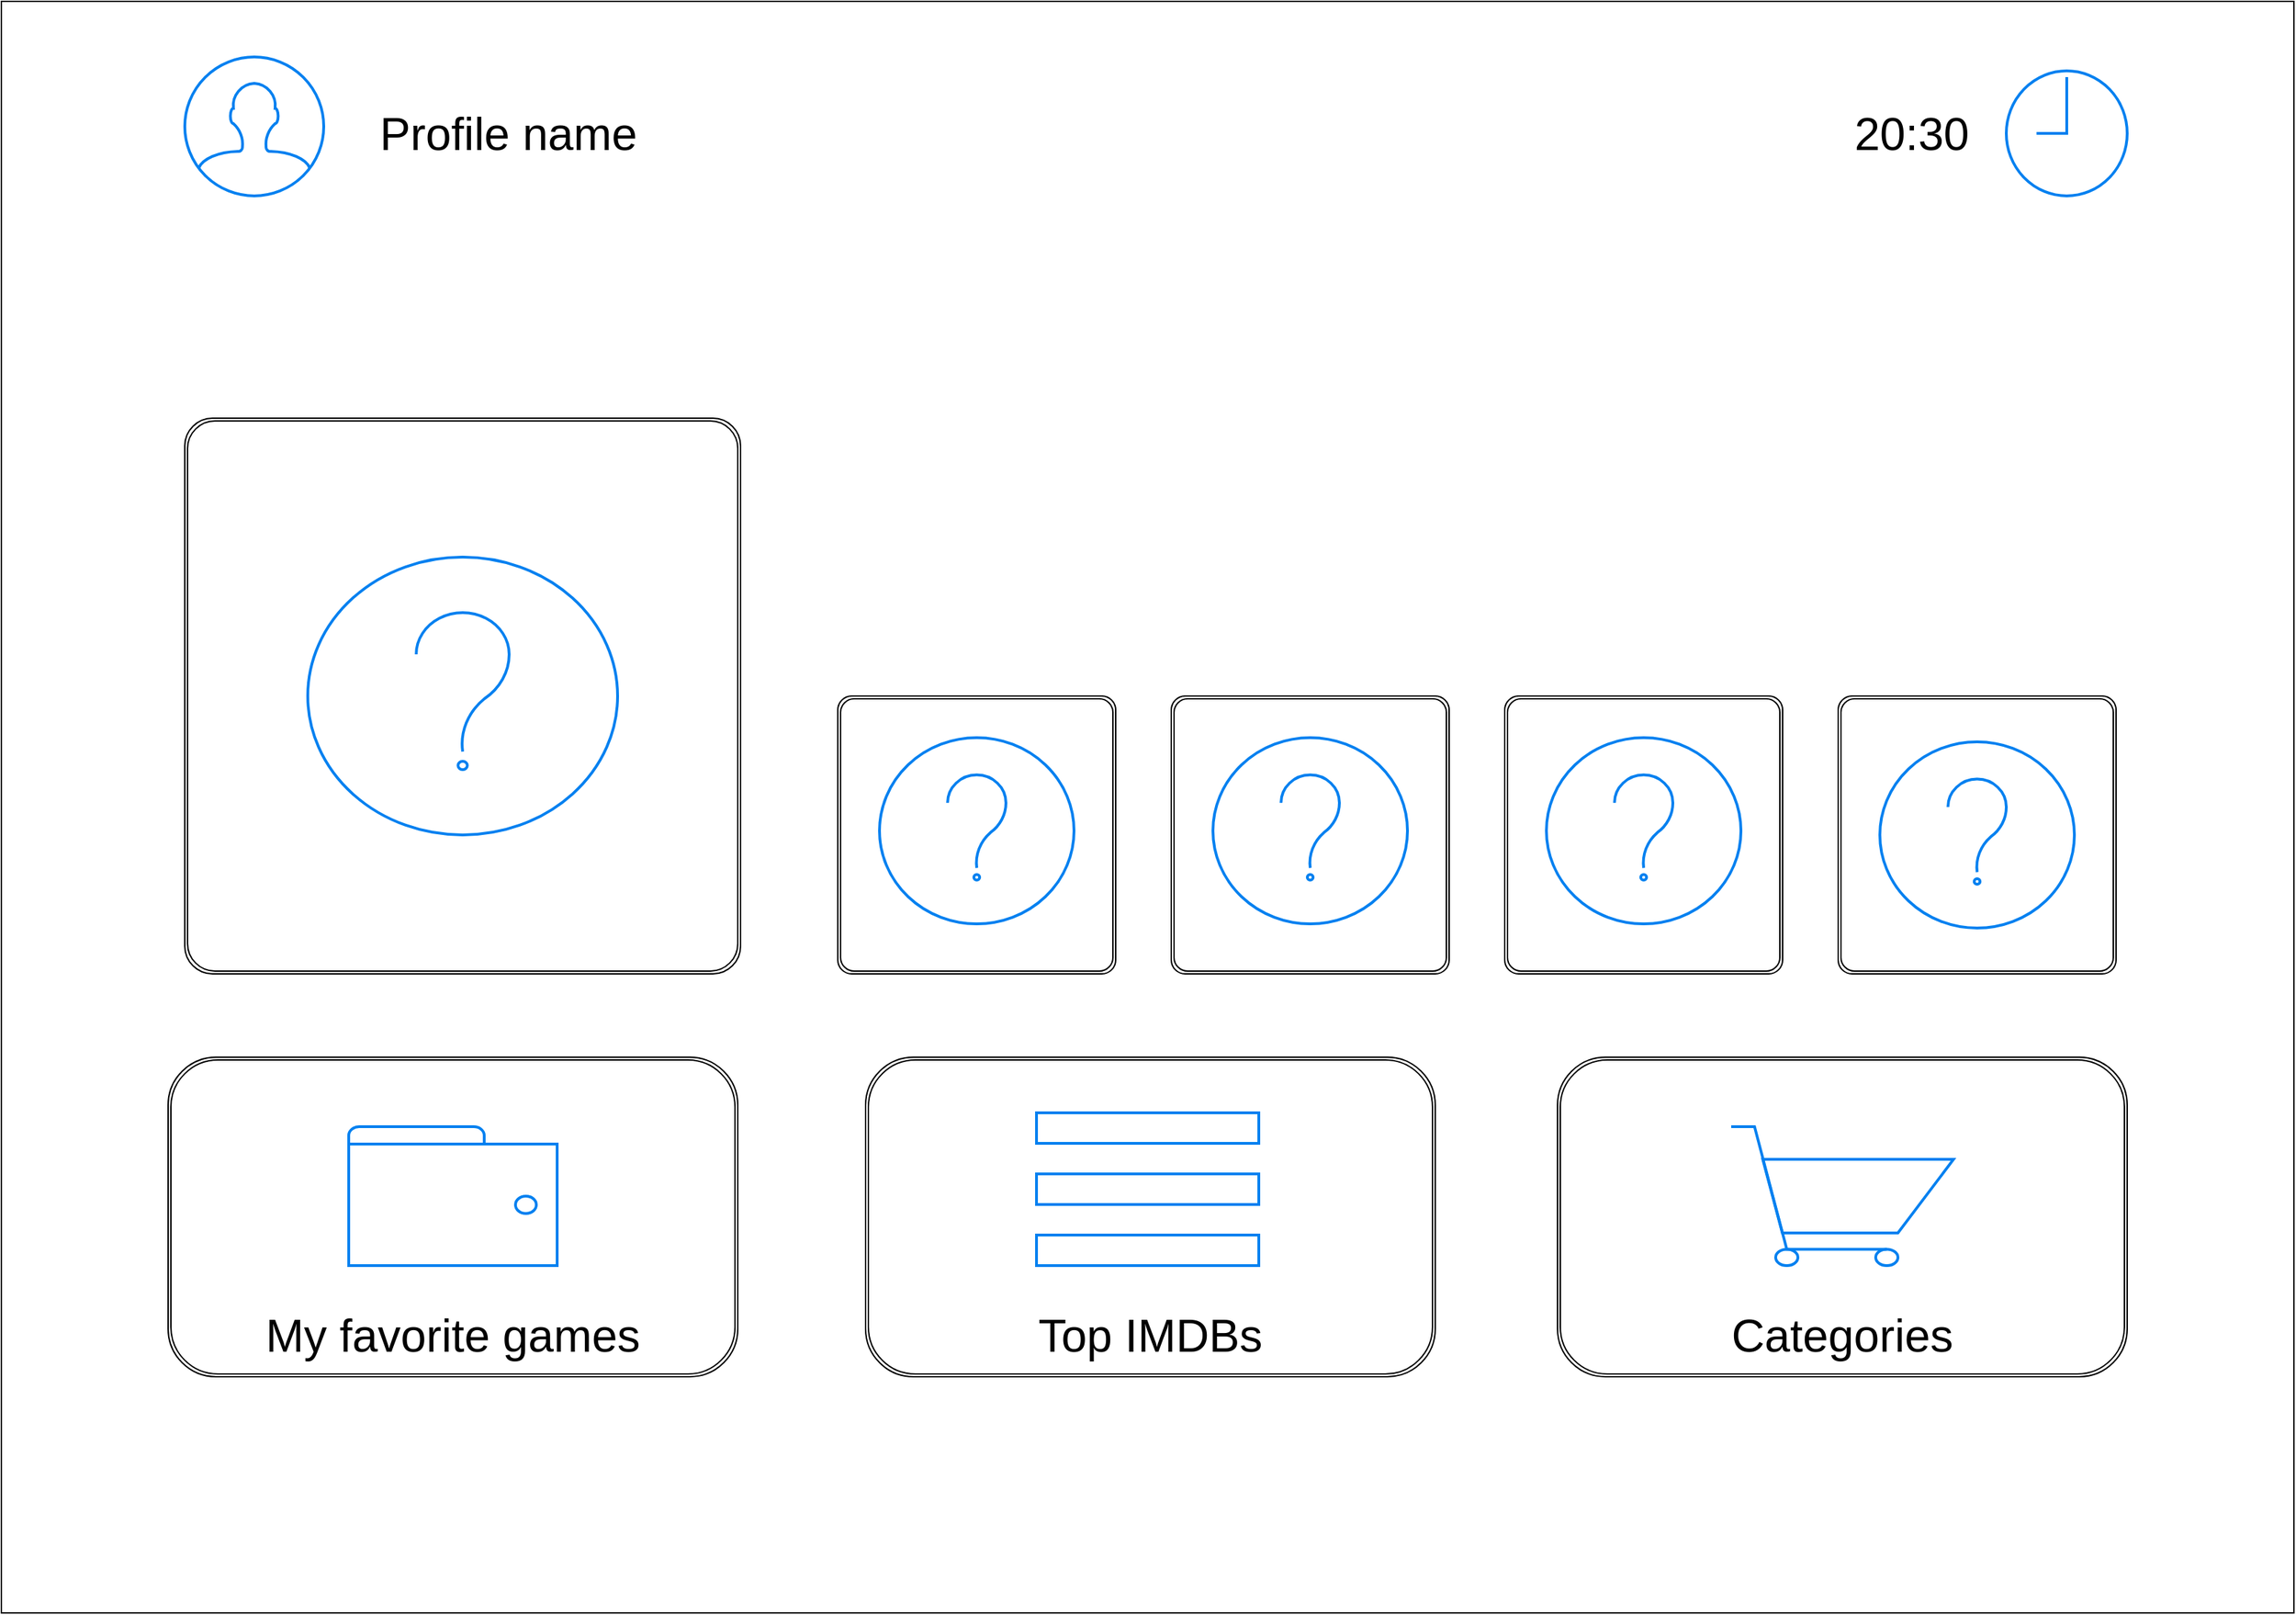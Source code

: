 <mxfile>
    <diagram id="HUwNnoaG2R6duInsOZYm" name="Page-1">
        <mxGraphModel dx="1888" dy="848" grid="1" gridSize="10" guides="1" tooltips="1" connect="1" arrows="1" fold="1" page="1" pageScale="1" pageWidth="1654" pageHeight="1169" math="0" shadow="0">
            <root>
                <mxCell id="0"/>
                <mxCell id="1" parent="0"/>
                <mxCell id="3" value="" style="rounded=0;whiteSpace=wrap;html=1;" parent="1" vertex="1">
                    <mxGeometry width="1650" height="1160" as="geometry"/>
                </mxCell>
                <mxCell id="6" value="" style="shape=ext;double=1;rounded=1;whiteSpace=wrap;html=1;arcSize=5;" parent="1" vertex="1">
                    <mxGeometry x="132" y="300" width="400" height="400" as="geometry"/>
                </mxCell>
                <mxCell id="7" value="" style="shape=ext;double=1;rounded=1;whiteSpace=wrap;html=1;arcSize=5;" parent="1" vertex="1">
                    <mxGeometry x="602" y="500" width="200" height="200" as="geometry"/>
                </mxCell>
                <mxCell id="10" value="" style="shape=ext;double=1;rounded=1;whiteSpace=wrap;html=1;arcSize=5;" parent="1" vertex="1">
                    <mxGeometry x="842" y="500" width="200" height="200" as="geometry"/>
                </mxCell>
                <mxCell id="11" value="" style="shape=ext;double=1;rounded=1;whiteSpace=wrap;html=1;arcSize=5;" parent="1" vertex="1">
                    <mxGeometry x="1082" y="500" width="200" height="200" as="geometry"/>
                </mxCell>
                <mxCell id="12" value="" style="shape=ext;double=1;rounded=1;whiteSpace=wrap;html=1;arcSize=5;" parent="1" vertex="1">
                    <mxGeometry x="1322" y="500" width="200" height="200" as="geometry"/>
                </mxCell>
                <mxCell id="15" value="" style="shape=ext;double=1;rounded=1;whiteSpace=wrap;html=1;" parent="1" vertex="1">
                    <mxGeometry x="120" y="760" width="410" height="230" as="geometry"/>
                </mxCell>
                <mxCell id="16" value="" style="shape=ext;double=1;rounded=1;whiteSpace=wrap;html=1;" parent="1" vertex="1">
                    <mxGeometry x="622" y="760" width="410" height="230" as="geometry"/>
                </mxCell>
                <mxCell id="17" value="" style="shape=ext;double=1;rounded=1;whiteSpace=wrap;html=1;" parent="1" vertex="1">
                    <mxGeometry x="1120" y="760" width="410" height="230" as="geometry"/>
                </mxCell>
                <mxCell id="20" value="" style="html=1;verticalLabelPosition=bottom;align=center;labelBackgroundColor=#ffffff;verticalAlign=top;strokeWidth=2;strokeColor=#0080F0;shadow=0;dashed=0;shape=mxgraph.ios7.icons.clock;" parent="1" vertex="1">
                    <mxGeometry x="1443" y="50" width="87" height="90" as="geometry"/>
                </mxCell>
                <mxCell id="21" value="" style="html=1;verticalLabelPosition=bottom;align=center;labelBackgroundColor=#ffffff;verticalAlign=top;strokeWidth=2;strokeColor=#0080F0;shadow=0;dashed=0;shape=mxgraph.ios7.icons.user;" parent="1" vertex="1">
                    <mxGeometry x="132" y="40" width="100" height="100" as="geometry"/>
                </mxCell>
                <mxCell id="22" value="Profile name" style="text;html=1;strokeColor=none;fillColor=none;align=center;verticalAlign=middle;whiteSpace=wrap;rounded=0;fontSize=33;" parent="1" vertex="1">
                    <mxGeometry x="240" y="80" width="250" height="30" as="geometry"/>
                </mxCell>
                <mxCell id="23" value="20:30" style="text;html=1;strokeColor=none;fillColor=none;align=center;verticalAlign=middle;whiteSpace=wrap;rounded=0;fontSize=33;" parent="1" vertex="1">
                    <mxGeometry x="1250" y="80" width="250" height="30" as="geometry"/>
                </mxCell>
                <mxCell id="24" value="My favorite games" style="text;html=1;strokeColor=none;fillColor=none;align=center;verticalAlign=middle;whiteSpace=wrap;rounded=0;fontSize=33;" parent="1" vertex="1">
                    <mxGeometry x="140" y="930" width="370" height="60" as="geometry"/>
                </mxCell>
                <mxCell id="25" value="Top IMDBs" style="text;html=1;strokeColor=none;fillColor=none;align=center;verticalAlign=middle;whiteSpace=wrap;rounded=0;fontSize=33;" parent="1" vertex="1">
                    <mxGeometry x="642" y="930" width="370" height="60" as="geometry"/>
                </mxCell>
                <mxCell id="26" value="Categories" style="text;html=1;strokeColor=none;fillColor=none;align=center;verticalAlign=middle;whiteSpace=wrap;rounded=0;fontSize=33;" parent="1" vertex="1">
                    <mxGeometry x="1140" y="930" width="370" height="60" as="geometry"/>
                </mxCell>
                <mxCell id="27" value="" style="html=1;verticalLabelPosition=bottom;align=center;labelBackgroundColor=#ffffff;verticalAlign=top;strokeWidth=2;strokeColor=#0080F0;shadow=0;dashed=0;shape=mxgraph.ios7.icons.wallet;fontSize=33;" parent="1" vertex="1">
                    <mxGeometry x="250" y="810" width="150" height="100" as="geometry"/>
                </mxCell>
                <mxCell id="30" value="" style="html=1;verticalLabelPosition=bottom;align=center;labelBackgroundColor=#ffffff;verticalAlign=top;strokeWidth=2;strokeColor=#0080F0;shadow=0;dashed=0;shape=mxgraph.ios7.icons.shopping_cart;fontSize=33;" parent="1" vertex="1">
                    <mxGeometry x="1245" y="810" width="160" height="100" as="geometry"/>
                </mxCell>
                <mxCell id="31" value="" style="html=1;verticalLabelPosition=bottom;align=center;labelBackgroundColor=#ffffff;verticalAlign=top;strokeWidth=2;strokeColor=#0080F0;shadow=0;dashed=0;shape=mxgraph.ios7.icons.help;fontSize=33;" parent="1" vertex="1">
                    <mxGeometry x="220.5" y="400" width="223" height="200" as="geometry"/>
                </mxCell>
                <mxCell id="32" value="" style="html=1;verticalLabelPosition=bottom;align=center;labelBackgroundColor=#ffffff;verticalAlign=top;strokeWidth=2;strokeColor=#0080F0;shadow=0;dashed=0;shape=mxgraph.ios7.icons.help;fontSize=33;" parent="1" vertex="1">
                    <mxGeometry x="632" y="530" width="140" height="134" as="geometry"/>
                </mxCell>
                <mxCell id="33" value="" style="html=1;verticalLabelPosition=bottom;align=center;labelBackgroundColor=#ffffff;verticalAlign=top;strokeWidth=2;strokeColor=#0080F0;shadow=0;dashed=0;shape=mxgraph.ios7.icons.help;fontSize=33;" parent="1" vertex="1">
                    <mxGeometry x="872" y="530" width="140" height="134" as="geometry"/>
                </mxCell>
                <mxCell id="34" value="" style="html=1;verticalLabelPosition=bottom;align=center;labelBackgroundColor=#ffffff;verticalAlign=top;strokeWidth=2;strokeColor=#0080F0;shadow=0;dashed=0;shape=mxgraph.ios7.icons.help;fontSize=33;" parent="1" vertex="1">
                    <mxGeometry x="1112" y="530" width="140" height="134" as="geometry"/>
                </mxCell>
                <mxCell id="35" value="" style="html=1;verticalLabelPosition=bottom;align=center;labelBackgroundColor=#ffffff;verticalAlign=top;strokeWidth=2;strokeColor=#0080F0;shadow=0;dashed=0;shape=mxgraph.ios7.icons.help;fontSize=33;" parent="1" vertex="1">
                    <mxGeometry x="1352" y="533" width="140" height="134" as="geometry"/>
                </mxCell>
                <mxCell id="37" value="" style="html=1;verticalLabelPosition=bottom;align=center;labelBackgroundColor=#ffffff;verticalAlign=top;strokeWidth=2;strokeColor=#0080F0;shadow=0;dashed=0;shape=mxgraph.ios7.icons.options;pointerEvents=1;fontSize=33;" parent="1" vertex="1">
                    <mxGeometry x="745" y="800" width="160" height="110" as="geometry"/>
                </mxCell>
            </root>
        </mxGraphModel>
    </diagram>
</mxfile>